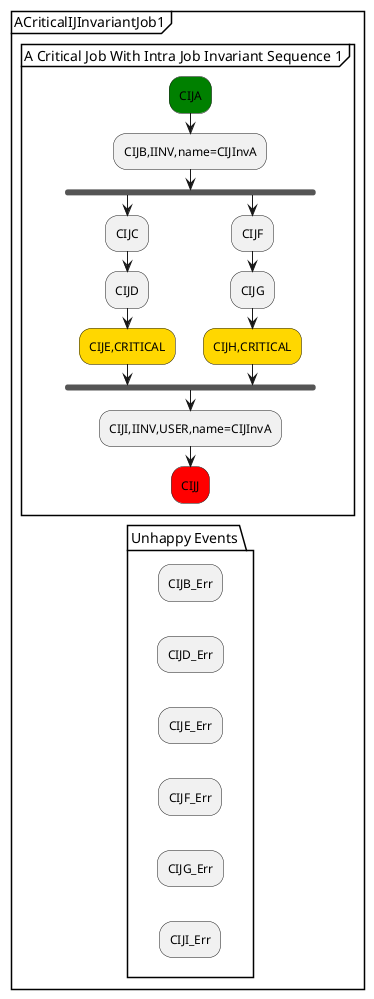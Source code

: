 @startuml
partition "ACriticalIJInvariantJob1" {
    group "A Critical Job With Intra Job Invariant Sequence 1"
        #green:CIJA;
        :CIJB,IINV,name=CIJInvA;
        fork
            :CIJC;
            :CIJD;
            #gold:CIJE,CRITICAL;
        fork again
            :CIJF;
            :CIJG;
            #gold:CIJH,CRITICAL;
        end fork
        :CIJI,IINV,USER,name=CIJInvA;
        #red:CIJJ;
        detach
    end group
    package "Unhappy Events" {
      :CIJB_Err;
      kill
      :CIJD_Err;
      kill
      :CIJE_Err;
      kill
      :CIJF_Err;
      kill
      :CIJG_Err;
      kill
      :CIJI_Err;
      kill    
    }
}
@enduml